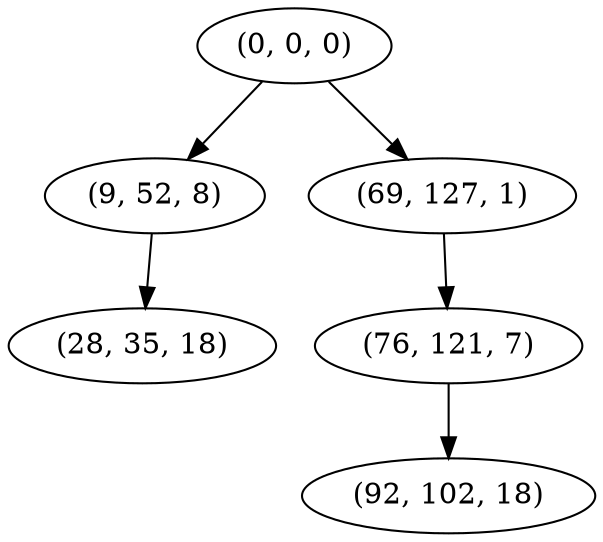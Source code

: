 digraph tree {
    "(0, 0, 0)";
    "(9, 52, 8)";
    "(28, 35, 18)";
    "(69, 127, 1)";
    "(76, 121, 7)";
    "(92, 102, 18)";
    "(0, 0, 0)" -> "(9, 52, 8)";
    "(0, 0, 0)" -> "(69, 127, 1)";
    "(9, 52, 8)" -> "(28, 35, 18)";
    "(69, 127, 1)" -> "(76, 121, 7)";
    "(76, 121, 7)" -> "(92, 102, 18)";
}
